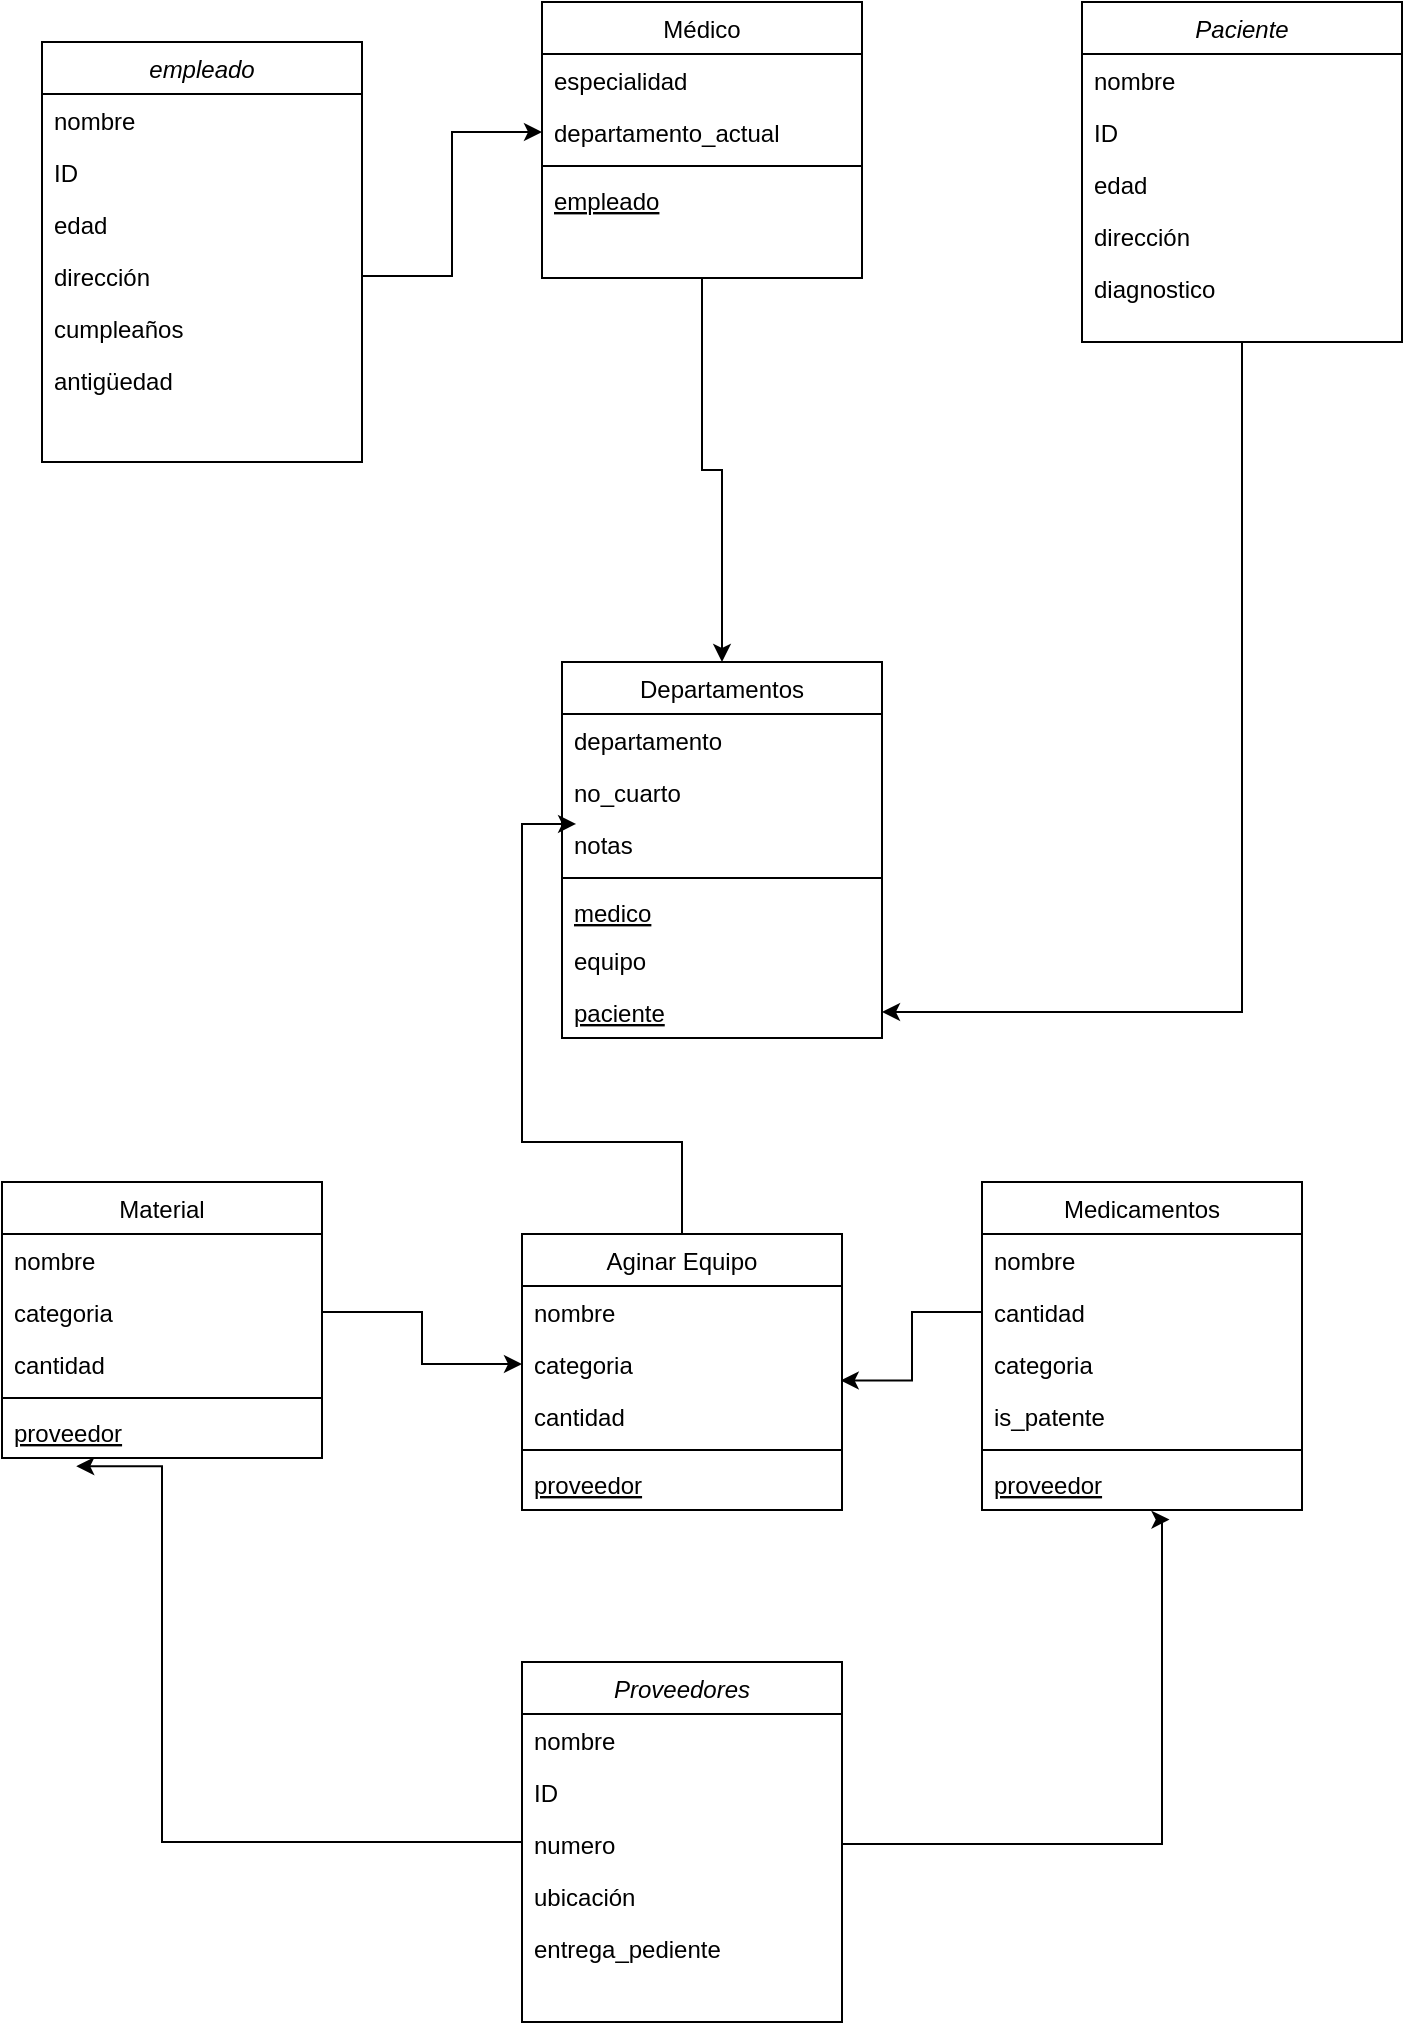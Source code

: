 <mxfile version="21.7.0" type="github">
  <diagram id="C5RBs43oDa-KdzZeNtuy" name="Page-1">
    <mxGraphModel dx="1782" dy="897" grid="1" gridSize="10" guides="1" tooltips="1" connect="1" arrows="1" fold="1" page="1" pageScale="1" pageWidth="827" pageHeight="1169" math="0" shadow="0">
      <root>
        <mxCell id="WIyWlLk6GJQsqaUBKTNV-0" />
        <mxCell id="WIyWlLk6GJQsqaUBKTNV-1" parent="WIyWlLk6GJQsqaUBKTNV-0" />
        <mxCell id="VjiYQWacdfx94zBWX91B-63" style="edgeStyle=orthogonalEdgeStyle;rounded=0;orthogonalLoop=1;jettySize=auto;html=1;exitX=0.5;exitY=1;exitDx=0;exitDy=0;entryX=0.5;entryY=0;entryDx=0;entryDy=0;" edge="1" parent="WIyWlLk6GJQsqaUBKTNV-1" source="zkfFHV4jXpPFQw0GAbJ--6" target="VjiYQWacdfx94zBWX91B-26">
          <mxGeometry relative="1" as="geometry" />
        </mxCell>
        <mxCell id="zkfFHV4jXpPFQw0GAbJ--6" value="Médico" style="swimlane;fontStyle=0;align=center;verticalAlign=top;childLayout=stackLayout;horizontal=1;startSize=26;horizontalStack=0;resizeParent=1;resizeLast=0;collapsible=1;marginBottom=0;rounded=0;shadow=0;strokeWidth=1;" parent="WIyWlLk6GJQsqaUBKTNV-1" vertex="1">
          <mxGeometry x="290" y="80" width="160" height="138" as="geometry">
            <mxRectangle x="130" y="380" width="160" height="26" as="alternateBounds" />
          </mxGeometry>
        </mxCell>
        <mxCell id="zkfFHV4jXpPFQw0GAbJ--7" value="especialidad" style="text;align=left;verticalAlign=top;spacingLeft=4;spacingRight=4;overflow=hidden;rotatable=0;points=[[0,0.5],[1,0.5]];portConstraint=eastwest;" parent="zkfFHV4jXpPFQw0GAbJ--6" vertex="1">
          <mxGeometry y="26" width="160" height="26" as="geometry" />
        </mxCell>
        <mxCell id="zkfFHV4jXpPFQw0GAbJ--8" value="departamento_actual" style="text;align=left;verticalAlign=top;spacingLeft=4;spacingRight=4;overflow=hidden;rotatable=0;points=[[0,0.5],[1,0.5]];portConstraint=eastwest;rounded=0;shadow=0;html=0;" parent="zkfFHV4jXpPFQw0GAbJ--6" vertex="1">
          <mxGeometry y="52" width="160" height="26" as="geometry" />
        </mxCell>
        <mxCell id="zkfFHV4jXpPFQw0GAbJ--9" value="" style="line;html=1;strokeWidth=1;align=left;verticalAlign=middle;spacingTop=-1;spacingLeft=3;spacingRight=3;rotatable=0;labelPosition=right;points=[];portConstraint=eastwest;" parent="zkfFHV4jXpPFQw0GAbJ--6" vertex="1">
          <mxGeometry y="78" width="160" height="8" as="geometry" />
        </mxCell>
        <mxCell id="zkfFHV4jXpPFQw0GAbJ--10" value="empleado" style="text;align=left;verticalAlign=top;spacingLeft=4;spacingRight=4;overflow=hidden;rotatable=0;points=[[0,0.5],[1,0.5]];portConstraint=eastwest;fontStyle=4" parent="zkfFHV4jXpPFQw0GAbJ--6" vertex="1">
          <mxGeometry y="86" width="160" height="26" as="geometry" />
        </mxCell>
        <mxCell id="VjiYQWacdfx94zBWX91B-62" style="edgeStyle=orthogonalEdgeStyle;rounded=0;orthogonalLoop=1;jettySize=auto;html=1;entryX=1;entryY=0.5;entryDx=0;entryDy=0;" edge="1" parent="WIyWlLk6GJQsqaUBKTNV-1" source="VjiYQWacdfx94zBWX91B-12" target="VjiYQWacdfx94zBWX91B-30">
          <mxGeometry relative="1" as="geometry" />
        </mxCell>
        <mxCell id="VjiYQWacdfx94zBWX91B-12" value="Paciente" style="swimlane;fontStyle=2;align=center;verticalAlign=top;childLayout=stackLayout;horizontal=1;startSize=26;horizontalStack=0;resizeParent=1;resizeLast=0;collapsible=1;marginBottom=0;rounded=0;shadow=0;strokeWidth=1;" vertex="1" parent="WIyWlLk6GJQsqaUBKTNV-1">
          <mxGeometry x="560" y="80" width="160" height="170" as="geometry">
            <mxRectangle x="230" y="140" width="160" height="26" as="alternateBounds" />
          </mxGeometry>
        </mxCell>
        <mxCell id="VjiYQWacdfx94zBWX91B-13" value="nombre   &#xa;" style="text;align=left;verticalAlign=top;spacingLeft=4;spacingRight=4;overflow=hidden;rotatable=0;points=[[0,0.5],[1,0.5]];portConstraint=eastwest;" vertex="1" parent="VjiYQWacdfx94zBWX91B-12">
          <mxGeometry y="26" width="160" height="26" as="geometry" />
        </mxCell>
        <mxCell id="VjiYQWacdfx94zBWX91B-14" value="ID" style="text;align=left;verticalAlign=top;spacingLeft=4;spacingRight=4;overflow=hidden;rotatable=0;points=[[0,0.5],[1,0.5]];portConstraint=eastwest;rounded=0;shadow=0;html=0;" vertex="1" parent="VjiYQWacdfx94zBWX91B-12">
          <mxGeometry y="52" width="160" height="26" as="geometry" />
        </mxCell>
        <mxCell id="VjiYQWacdfx94zBWX91B-15" value="edad" style="text;align=left;verticalAlign=top;spacingLeft=4;spacingRight=4;overflow=hidden;rotatable=0;points=[[0,0.5],[1,0.5]];portConstraint=eastwest;rounded=0;shadow=0;html=0;" vertex="1" parent="VjiYQWacdfx94zBWX91B-12">
          <mxGeometry y="78" width="160" height="26" as="geometry" />
        </mxCell>
        <mxCell id="VjiYQWacdfx94zBWX91B-16" value="dirección" style="text;align=left;verticalAlign=top;spacingLeft=4;spacingRight=4;overflow=hidden;rotatable=0;points=[[0,0.5],[1,0.5]];portConstraint=eastwest;rounded=0;shadow=0;html=0;" vertex="1" parent="VjiYQWacdfx94zBWX91B-12">
          <mxGeometry y="104" width="160" height="26" as="geometry" />
        </mxCell>
        <mxCell id="VjiYQWacdfx94zBWX91B-17" value="diagnostico" style="text;align=left;verticalAlign=top;spacingLeft=4;spacingRight=4;overflow=hidden;rotatable=0;points=[[0,0.5],[1,0.5]];portConstraint=eastwest;rounded=0;shadow=0;html=0;" vertex="1" parent="VjiYQWacdfx94zBWX91B-12">
          <mxGeometry y="130" width="160" height="26" as="geometry" />
        </mxCell>
        <mxCell id="VjiYQWacdfx94zBWX91B-70" style="edgeStyle=orthogonalEdgeStyle;rounded=0;orthogonalLoop=1;jettySize=auto;html=1;entryX=0.232;entryY=1.158;entryDx=0;entryDy=0;entryPerimeter=0;" edge="1" parent="WIyWlLk6GJQsqaUBKTNV-1" source="VjiYQWacdfx94zBWX91B-19" target="VjiYQWacdfx94zBWX91B-58">
          <mxGeometry relative="1" as="geometry">
            <Array as="points">
              <mxPoint x="100" y="1000" />
              <mxPoint x="100" y="812" />
            </Array>
          </mxGeometry>
        </mxCell>
        <mxCell id="VjiYQWacdfx94zBWX91B-19" value="Proveedores" style="swimlane;fontStyle=2;align=center;verticalAlign=top;childLayout=stackLayout;horizontal=1;startSize=26;horizontalStack=0;resizeParent=1;resizeLast=0;collapsible=1;marginBottom=0;rounded=0;shadow=0;strokeWidth=1;" vertex="1" parent="WIyWlLk6GJQsqaUBKTNV-1">
          <mxGeometry x="280" y="910" width="160" height="180" as="geometry">
            <mxRectangle x="230" y="140" width="160" height="26" as="alternateBounds" />
          </mxGeometry>
        </mxCell>
        <mxCell id="VjiYQWacdfx94zBWX91B-20" value="nombre   &#xa;" style="text;align=left;verticalAlign=top;spacingLeft=4;spacingRight=4;overflow=hidden;rotatable=0;points=[[0,0.5],[1,0.5]];portConstraint=eastwest;" vertex="1" parent="VjiYQWacdfx94zBWX91B-19">
          <mxGeometry y="26" width="160" height="26" as="geometry" />
        </mxCell>
        <mxCell id="VjiYQWacdfx94zBWX91B-21" value="ID" style="text;align=left;verticalAlign=top;spacingLeft=4;spacingRight=4;overflow=hidden;rotatable=0;points=[[0,0.5],[1,0.5]];portConstraint=eastwest;rounded=0;shadow=0;html=0;" vertex="1" parent="VjiYQWacdfx94zBWX91B-19">
          <mxGeometry y="52" width="160" height="26" as="geometry" />
        </mxCell>
        <mxCell id="VjiYQWacdfx94zBWX91B-22" value="numero" style="text;align=left;verticalAlign=top;spacingLeft=4;spacingRight=4;overflow=hidden;rotatable=0;points=[[0,0.5],[1,0.5]];portConstraint=eastwest;rounded=0;shadow=0;html=0;" vertex="1" parent="VjiYQWacdfx94zBWX91B-19">
          <mxGeometry y="78" width="160" height="26" as="geometry" />
        </mxCell>
        <mxCell id="VjiYQWacdfx94zBWX91B-23" value="ubicación" style="text;align=left;verticalAlign=top;spacingLeft=4;spacingRight=4;overflow=hidden;rotatable=0;points=[[0,0.5],[1,0.5]];portConstraint=eastwest;rounded=0;shadow=0;html=0;" vertex="1" parent="VjiYQWacdfx94zBWX91B-19">
          <mxGeometry y="104" width="160" height="26" as="geometry" />
        </mxCell>
        <mxCell id="VjiYQWacdfx94zBWX91B-24" value="entrega_pediente" style="text;align=left;verticalAlign=top;spacingLeft=4;spacingRight=4;overflow=hidden;rotatable=0;points=[[0,0.5],[1,0.5]];portConstraint=eastwest;rounded=0;shadow=0;html=0;" vertex="1" parent="VjiYQWacdfx94zBWX91B-19">
          <mxGeometry y="130" width="160" height="26" as="geometry" />
        </mxCell>
        <mxCell id="VjiYQWacdfx94zBWX91B-26" value="Departamentos" style="swimlane;fontStyle=0;align=center;verticalAlign=top;childLayout=stackLayout;horizontal=1;startSize=26;horizontalStack=0;resizeParent=1;resizeLast=0;collapsible=1;marginBottom=0;rounded=0;shadow=0;strokeWidth=1;" vertex="1" parent="WIyWlLk6GJQsqaUBKTNV-1">
          <mxGeometry x="300" y="410" width="160" height="188" as="geometry">
            <mxRectangle x="130" y="380" width="160" height="26" as="alternateBounds" />
          </mxGeometry>
        </mxCell>
        <mxCell id="VjiYQWacdfx94zBWX91B-27" value="departamento" style="text;align=left;verticalAlign=top;spacingLeft=4;spacingRight=4;overflow=hidden;rotatable=0;points=[[0,0.5],[1,0.5]];portConstraint=eastwest;" vertex="1" parent="VjiYQWacdfx94zBWX91B-26">
          <mxGeometry y="26" width="160" height="26" as="geometry" />
        </mxCell>
        <mxCell id="VjiYQWacdfx94zBWX91B-28" value="no_cuarto" style="text;align=left;verticalAlign=top;spacingLeft=4;spacingRight=4;overflow=hidden;rotatable=0;points=[[0,0.5],[1,0.5]];portConstraint=eastwest;rounded=0;shadow=0;html=0;" vertex="1" parent="VjiYQWacdfx94zBWX91B-26">
          <mxGeometry y="52" width="160" height="26" as="geometry" />
        </mxCell>
        <mxCell id="VjiYQWacdfx94zBWX91B-32" value="notas" style="text;align=left;verticalAlign=top;spacingLeft=4;spacingRight=4;overflow=hidden;rotatable=0;points=[[0,0.5],[1,0.5]];portConstraint=eastwest;rounded=0;shadow=0;html=0;" vertex="1" parent="VjiYQWacdfx94zBWX91B-26">
          <mxGeometry y="78" width="160" height="26" as="geometry" />
        </mxCell>
        <mxCell id="VjiYQWacdfx94zBWX91B-29" value="" style="line;html=1;strokeWidth=1;align=left;verticalAlign=middle;spacingTop=-1;spacingLeft=3;spacingRight=3;rotatable=0;labelPosition=right;points=[];portConstraint=eastwest;" vertex="1" parent="VjiYQWacdfx94zBWX91B-26">
          <mxGeometry y="104" width="160" height="8" as="geometry" />
        </mxCell>
        <mxCell id="VjiYQWacdfx94zBWX91B-31" value="medico" style="text;align=left;verticalAlign=top;spacingLeft=4;spacingRight=4;overflow=hidden;rotatable=0;points=[[0,0.5],[1,0.5]];portConstraint=eastwest;fontStyle=4" vertex="1" parent="VjiYQWacdfx94zBWX91B-26">
          <mxGeometry y="112" width="160" height="24" as="geometry" />
        </mxCell>
        <mxCell id="VjiYQWacdfx94zBWX91B-41" value="equipo" style="text;align=left;verticalAlign=top;spacingLeft=4;spacingRight=4;overflow=hidden;rotatable=0;points=[[0,0.5],[1,0.5]];portConstraint=eastwest;rounded=0;shadow=0;html=0;" vertex="1" parent="VjiYQWacdfx94zBWX91B-26">
          <mxGeometry y="136" width="160" height="26" as="geometry" />
        </mxCell>
        <mxCell id="VjiYQWacdfx94zBWX91B-30" value="paciente" style="text;align=left;verticalAlign=top;spacingLeft=4;spacingRight=4;overflow=hidden;rotatable=0;points=[[0,0.5],[1,0.5]];portConstraint=eastwest;fontStyle=4" vertex="1" parent="VjiYQWacdfx94zBWX91B-26">
          <mxGeometry y="162" width="160" height="26" as="geometry" />
        </mxCell>
        <mxCell id="VjiYQWacdfx94zBWX91B-33" value="empleado" style="swimlane;fontStyle=2;align=center;verticalAlign=top;childLayout=stackLayout;horizontal=1;startSize=26;horizontalStack=0;resizeParent=1;resizeLast=0;collapsible=1;marginBottom=0;rounded=0;shadow=0;strokeWidth=1;" vertex="1" parent="WIyWlLk6GJQsqaUBKTNV-1">
          <mxGeometry x="40" y="100" width="160" height="210" as="geometry">
            <mxRectangle x="230" y="140" width="160" height="26" as="alternateBounds" />
          </mxGeometry>
        </mxCell>
        <mxCell id="VjiYQWacdfx94zBWX91B-34" value="nombre   &#xa;" style="text;align=left;verticalAlign=top;spacingLeft=4;spacingRight=4;overflow=hidden;rotatable=0;points=[[0,0.5],[1,0.5]];portConstraint=eastwest;" vertex="1" parent="VjiYQWacdfx94zBWX91B-33">
          <mxGeometry y="26" width="160" height="26" as="geometry" />
        </mxCell>
        <mxCell id="VjiYQWacdfx94zBWX91B-35" value="ID" style="text;align=left;verticalAlign=top;spacingLeft=4;spacingRight=4;overflow=hidden;rotatable=0;points=[[0,0.5],[1,0.5]];portConstraint=eastwest;rounded=0;shadow=0;html=0;" vertex="1" parent="VjiYQWacdfx94zBWX91B-33">
          <mxGeometry y="52" width="160" height="26" as="geometry" />
        </mxCell>
        <mxCell id="VjiYQWacdfx94zBWX91B-36" value="edad" style="text;align=left;verticalAlign=top;spacingLeft=4;spacingRight=4;overflow=hidden;rotatable=0;points=[[0,0.5],[1,0.5]];portConstraint=eastwest;rounded=0;shadow=0;html=0;" vertex="1" parent="VjiYQWacdfx94zBWX91B-33">
          <mxGeometry y="78" width="160" height="26" as="geometry" />
        </mxCell>
        <mxCell id="VjiYQWacdfx94zBWX91B-37" value="dirección" style="text;align=left;verticalAlign=top;spacingLeft=4;spacingRight=4;overflow=hidden;rotatable=0;points=[[0,0.5],[1,0.5]];portConstraint=eastwest;rounded=0;shadow=0;html=0;" vertex="1" parent="VjiYQWacdfx94zBWX91B-33">
          <mxGeometry y="104" width="160" height="26" as="geometry" />
        </mxCell>
        <mxCell id="VjiYQWacdfx94zBWX91B-38" value="cumpleaños" style="text;align=left;verticalAlign=top;spacingLeft=4;spacingRight=4;overflow=hidden;rotatable=0;points=[[0,0.5],[1,0.5]];portConstraint=eastwest;rounded=0;shadow=0;html=0;" vertex="1" parent="VjiYQWacdfx94zBWX91B-33">
          <mxGeometry y="130" width="160" height="26" as="geometry" />
        </mxCell>
        <mxCell id="VjiYQWacdfx94zBWX91B-39" value="antigüedad" style="text;align=left;verticalAlign=top;spacingLeft=4;spacingRight=4;overflow=hidden;rotatable=0;points=[[0,0.5],[1,0.5]];portConstraint=eastwest;rounded=0;shadow=0;html=0;" vertex="1" parent="VjiYQWacdfx94zBWX91B-33">
          <mxGeometry y="156" width="160" height="26" as="geometry" />
        </mxCell>
        <mxCell id="VjiYQWacdfx94zBWX91B-69" style="edgeStyle=orthogonalEdgeStyle;rounded=0;orthogonalLoop=1;jettySize=auto;html=1;exitX=0.5;exitY=0;exitDx=0;exitDy=0;entryX=0.044;entryY=0.115;entryDx=0;entryDy=0;entryPerimeter=0;" edge="1" parent="WIyWlLk6GJQsqaUBKTNV-1" source="VjiYQWacdfx94zBWX91B-42" target="VjiYQWacdfx94zBWX91B-32">
          <mxGeometry relative="1" as="geometry">
            <Array as="points">
              <mxPoint x="360" y="650" />
              <mxPoint x="280" y="650" />
              <mxPoint x="280" y="491" />
            </Array>
          </mxGeometry>
        </mxCell>
        <mxCell id="VjiYQWacdfx94zBWX91B-42" value="Aginar Equipo" style="swimlane;fontStyle=0;align=center;verticalAlign=top;childLayout=stackLayout;horizontal=1;startSize=26;horizontalStack=0;resizeParent=1;resizeLast=0;collapsible=1;marginBottom=0;rounded=0;shadow=0;strokeWidth=1;" vertex="1" parent="WIyWlLk6GJQsqaUBKTNV-1">
          <mxGeometry x="280" y="696" width="160" height="138" as="geometry">
            <mxRectangle x="130" y="380" width="160" height="26" as="alternateBounds" />
          </mxGeometry>
        </mxCell>
        <mxCell id="VjiYQWacdfx94zBWX91B-43" value="nombre" style="text;align=left;verticalAlign=top;spacingLeft=4;spacingRight=4;overflow=hidden;rotatable=0;points=[[0,0.5],[1,0.5]];portConstraint=eastwest;" vertex="1" parent="VjiYQWacdfx94zBWX91B-42">
          <mxGeometry y="26" width="160" height="26" as="geometry" />
        </mxCell>
        <mxCell id="VjiYQWacdfx94zBWX91B-44" value="categoria" style="text;align=left;verticalAlign=top;spacingLeft=4;spacingRight=4;overflow=hidden;rotatable=0;points=[[0,0.5],[1,0.5]];portConstraint=eastwest;rounded=0;shadow=0;html=0;" vertex="1" parent="VjiYQWacdfx94zBWX91B-42">
          <mxGeometry y="52" width="160" height="26" as="geometry" />
        </mxCell>
        <mxCell id="VjiYQWacdfx94zBWX91B-52" value="cantidad" style="text;align=left;verticalAlign=top;spacingLeft=4;spacingRight=4;overflow=hidden;rotatable=0;points=[[0,0.5],[1,0.5]];portConstraint=eastwest;rounded=0;shadow=0;html=0;" vertex="1" parent="VjiYQWacdfx94zBWX91B-42">
          <mxGeometry y="78" width="160" height="26" as="geometry" />
        </mxCell>
        <mxCell id="VjiYQWacdfx94zBWX91B-45" value="" style="line;html=1;strokeWidth=1;align=left;verticalAlign=middle;spacingTop=-1;spacingLeft=3;spacingRight=3;rotatable=0;labelPosition=right;points=[];portConstraint=eastwest;" vertex="1" parent="VjiYQWacdfx94zBWX91B-42">
          <mxGeometry y="104" width="160" height="8" as="geometry" />
        </mxCell>
        <mxCell id="VjiYQWacdfx94zBWX91B-46" value="proveedor" style="text;align=left;verticalAlign=top;spacingLeft=4;spacingRight=4;overflow=hidden;rotatable=0;points=[[0,0.5],[1,0.5]];portConstraint=eastwest;fontStyle=4" vertex="1" parent="VjiYQWacdfx94zBWX91B-42">
          <mxGeometry y="112" width="160" height="26" as="geometry" />
        </mxCell>
        <mxCell id="VjiYQWacdfx94zBWX91B-47" value="Medicamentos" style="swimlane;fontStyle=0;align=center;verticalAlign=top;childLayout=stackLayout;horizontal=1;startSize=26;horizontalStack=0;resizeParent=1;resizeLast=0;collapsible=1;marginBottom=0;rounded=0;shadow=0;strokeWidth=1;" vertex="1" parent="WIyWlLk6GJQsqaUBKTNV-1">
          <mxGeometry x="510" y="670" width="160" height="164" as="geometry">
            <mxRectangle x="130" y="380" width="160" height="26" as="alternateBounds" />
          </mxGeometry>
        </mxCell>
        <mxCell id="VjiYQWacdfx94zBWX91B-48" value="nombre" style="text;align=left;verticalAlign=top;spacingLeft=4;spacingRight=4;overflow=hidden;rotatable=0;points=[[0,0.5],[1,0.5]];portConstraint=eastwest;" vertex="1" parent="VjiYQWacdfx94zBWX91B-47">
          <mxGeometry y="26" width="160" height="26" as="geometry" />
        </mxCell>
        <mxCell id="VjiYQWacdfx94zBWX91B-49" value="cantidad" style="text;align=left;verticalAlign=top;spacingLeft=4;spacingRight=4;overflow=hidden;rotatable=0;points=[[0,0.5],[1,0.5]];portConstraint=eastwest;rounded=0;shadow=0;html=0;" vertex="1" parent="VjiYQWacdfx94zBWX91B-47">
          <mxGeometry y="52" width="160" height="26" as="geometry" />
        </mxCell>
        <mxCell id="VjiYQWacdfx94zBWX91B-60" value="categoria" style="text;align=left;verticalAlign=top;spacingLeft=4;spacingRight=4;overflow=hidden;rotatable=0;points=[[0,0.5],[1,0.5]];portConstraint=eastwest;rounded=0;shadow=0;html=0;" vertex="1" parent="VjiYQWacdfx94zBWX91B-47">
          <mxGeometry y="78" width="160" height="26" as="geometry" />
        </mxCell>
        <mxCell id="VjiYQWacdfx94zBWX91B-61" value="is_patente" style="text;align=left;verticalAlign=top;spacingLeft=4;spacingRight=4;overflow=hidden;rotatable=0;points=[[0,0.5],[1,0.5]];portConstraint=eastwest;rounded=0;shadow=0;html=0;" vertex="1" parent="VjiYQWacdfx94zBWX91B-47">
          <mxGeometry y="104" width="160" height="26" as="geometry" />
        </mxCell>
        <mxCell id="VjiYQWacdfx94zBWX91B-50" value="" style="line;html=1;strokeWidth=1;align=left;verticalAlign=middle;spacingTop=-1;spacingLeft=3;spacingRight=3;rotatable=0;labelPosition=right;points=[];portConstraint=eastwest;" vertex="1" parent="VjiYQWacdfx94zBWX91B-47">
          <mxGeometry y="130" width="160" height="8" as="geometry" />
        </mxCell>
        <mxCell id="VjiYQWacdfx94zBWX91B-51" value="proveedor" style="text;align=left;verticalAlign=top;spacingLeft=4;spacingRight=4;overflow=hidden;rotatable=0;points=[[0,0.5],[1,0.5]];portConstraint=eastwest;fontStyle=4" vertex="1" parent="VjiYQWacdfx94zBWX91B-47">
          <mxGeometry y="138" width="160" height="26" as="geometry" />
        </mxCell>
        <mxCell id="VjiYQWacdfx94zBWX91B-53" value="Material" style="swimlane;fontStyle=0;align=center;verticalAlign=top;childLayout=stackLayout;horizontal=1;startSize=26;horizontalStack=0;resizeParent=1;resizeLast=0;collapsible=1;marginBottom=0;rounded=0;shadow=0;strokeWidth=1;" vertex="1" parent="WIyWlLk6GJQsqaUBKTNV-1">
          <mxGeometry x="20" y="670" width="160" height="138" as="geometry">
            <mxRectangle x="130" y="380" width="160" height="26" as="alternateBounds" />
          </mxGeometry>
        </mxCell>
        <mxCell id="VjiYQWacdfx94zBWX91B-54" value="nombre" style="text;align=left;verticalAlign=top;spacingLeft=4;spacingRight=4;overflow=hidden;rotatable=0;points=[[0,0.5],[1,0.5]];portConstraint=eastwest;" vertex="1" parent="VjiYQWacdfx94zBWX91B-53">
          <mxGeometry y="26" width="160" height="26" as="geometry" />
        </mxCell>
        <mxCell id="VjiYQWacdfx94zBWX91B-55" value="categoria" style="text;align=left;verticalAlign=top;spacingLeft=4;spacingRight=4;overflow=hidden;rotatable=0;points=[[0,0.5],[1,0.5]];portConstraint=eastwest;rounded=0;shadow=0;html=0;" vertex="1" parent="VjiYQWacdfx94zBWX91B-53">
          <mxGeometry y="52" width="160" height="26" as="geometry" />
        </mxCell>
        <mxCell id="VjiYQWacdfx94zBWX91B-56" value="cantidad" style="text;align=left;verticalAlign=top;spacingLeft=4;spacingRight=4;overflow=hidden;rotatable=0;points=[[0,0.5],[1,0.5]];portConstraint=eastwest;rounded=0;shadow=0;html=0;" vertex="1" parent="VjiYQWacdfx94zBWX91B-53">
          <mxGeometry y="78" width="160" height="26" as="geometry" />
        </mxCell>
        <mxCell id="VjiYQWacdfx94zBWX91B-57" value="" style="line;html=1;strokeWidth=1;align=left;verticalAlign=middle;spacingTop=-1;spacingLeft=3;spacingRight=3;rotatable=0;labelPosition=right;points=[];portConstraint=eastwest;" vertex="1" parent="VjiYQWacdfx94zBWX91B-53">
          <mxGeometry y="104" width="160" height="8" as="geometry" />
        </mxCell>
        <mxCell id="VjiYQWacdfx94zBWX91B-58" value="proveedor" style="text;align=left;verticalAlign=top;spacingLeft=4;spacingRight=4;overflow=hidden;rotatable=0;points=[[0,0.5],[1,0.5]];portConstraint=eastwest;fontStyle=4" vertex="1" parent="VjiYQWacdfx94zBWX91B-53">
          <mxGeometry y="112" width="160" height="26" as="geometry" />
        </mxCell>
        <mxCell id="VjiYQWacdfx94zBWX91B-64" style="edgeStyle=orthogonalEdgeStyle;rounded=0;orthogonalLoop=1;jettySize=auto;html=1;exitX=1;exitY=0.5;exitDx=0;exitDy=0;entryX=0;entryY=0.5;entryDx=0;entryDy=0;" edge="1" parent="WIyWlLk6GJQsqaUBKTNV-1" source="VjiYQWacdfx94zBWX91B-37" target="zkfFHV4jXpPFQw0GAbJ--8">
          <mxGeometry relative="1" as="geometry" />
        </mxCell>
        <mxCell id="VjiYQWacdfx94zBWX91B-65" style="edgeStyle=orthogonalEdgeStyle;rounded=0;orthogonalLoop=1;jettySize=auto;html=1;exitX=1;exitY=0.5;exitDx=0;exitDy=0;entryX=0;entryY=0.5;entryDx=0;entryDy=0;" edge="1" parent="WIyWlLk6GJQsqaUBKTNV-1" source="VjiYQWacdfx94zBWX91B-55" target="VjiYQWacdfx94zBWX91B-44">
          <mxGeometry relative="1" as="geometry" />
        </mxCell>
        <mxCell id="VjiYQWacdfx94zBWX91B-66" style="edgeStyle=orthogonalEdgeStyle;rounded=0;orthogonalLoop=1;jettySize=auto;html=1;exitX=0;exitY=0.5;exitDx=0;exitDy=0;entryX=0.996;entryY=0.816;entryDx=0;entryDy=0;entryPerimeter=0;" edge="1" parent="WIyWlLk6GJQsqaUBKTNV-1" source="VjiYQWacdfx94zBWX91B-49" target="VjiYQWacdfx94zBWX91B-44">
          <mxGeometry relative="1" as="geometry" />
        </mxCell>
        <mxCell id="VjiYQWacdfx94zBWX91B-71" style="edgeStyle=orthogonalEdgeStyle;rounded=0;orthogonalLoop=1;jettySize=auto;html=1;exitX=1;exitY=0.5;exitDx=0;exitDy=0;entryX=0.586;entryY=1.184;entryDx=0;entryDy=0;entryPerimeter=0;" edge="1" parent="WIyWlLk6GJQsqaUBKTNV-1" source="VjiYQWacdfx94zBWX91B-22" target="VjiYQWacdfx94zBWX91B-51">
          <mxGeometry relative="1" as="geometry">
            <Array as="points">
              <mxPoint x="600" y="1001" />
              <mxPoint x="600" y="839" />
            </Array>
          </mxGeometry>
        </mxCell>
      </root>
    </mxGraphModel>
  </diagram>
</mxfile>
